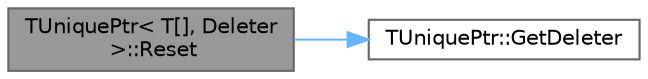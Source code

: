 digraph "TUniquePtr&lt; T[], Deleter &gt;::Reset"
{
 // INTERACTIVE_SVG=YES
 // LATEX_PDF_SIZE
  bgcolor="transparent";
  edge [fontname=Helvetica,fontsize=10,labelfontname=Helvetica,labelfontsize=10];
  node [fontname=Helvetica,fontsize=10,shape=box,height=0.2,width=0.4];
  rankdir="LR";
  Node1 [id="Node000001",label="TUniquePtr\< T[], Deleter\l \>::Reset",height=0.2,width=0.4,color="gray40", fillcolor="grey60", style="filled", fontcolor="black",tooltip="Gives the TUniquePtr a new array to own, destroying any previously-owned array."];
  Node1 -> Node2 [id="edge1_Node000001_Node000002",color="steelblue1",style="solid",tooltip=" "];
  Node2 [id="Node000002",label="TUniquePtr::GetDeleter",height=0.2,width=0.4,color="grey40", fillcolor="white", style="filled",URL="$d9/df6/classTUniquePtr.html#a0156b3824f54af505ab963eef000536a",tooltip="Returns a reference to the deleter subobject."];
}
